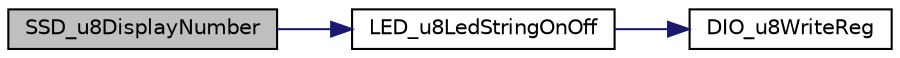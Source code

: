 digraph "SSD_u8DisplayNumber"
{
 // LATEX_PDF_SIZE
  edge [fontname="Helvetica",fontsize="10",labelfontname="Helvetica",labelfontsize="10"];
  node [fontname="Helvetica",fontsize="10",shape=record];
  rankdir="LR";
  Node1 [label="SSD_u8DisplayNumber",height=0.2,width=0.4,color="black", fillcolor="grey75", style="filled", fontcolor="black",tooltip="Prototype : u8 SSD_u8DisplayNumber(u8 u8Reg,u8 u8DisblayNumber); Description : Display a number on a ..."];
  Node1 -> Node2 [color="midnightblue",fontsize="10",style="solid"];
  Node2 [label="LED_u8LedStringOnOff",height=0.2,width=0.4,color="black", fillcolor="white", style="filled",URL="$df/de9/_l_e_d___interface_8h.html#a62eb98cadd1d1ecaaff812d254ffcb49",tooltip="Prototype : u8 LED_u8LedStringOnOff(u8 u8Reg,u8 u8Value); Description : Turn string of 8 Leds on and ..."];
  Node2 -> Node3 [color="midnightblue",fontsize="10",style="solid"];
  Node3 [label="DIO_u8WriteReg",height=0.2,width=0.4,color="black", fillcolor="white", style="filled",URL="$d2/d61/_d_i_o___interface_8h.html#afebdfc3bad8fdab9fbdbfe955f3f445e",tooltip="Prototype : u8 DIO_u8WriteReg(u8 u8Reg,u8 u8Value); Description : write o/p to the whole register."];
}
